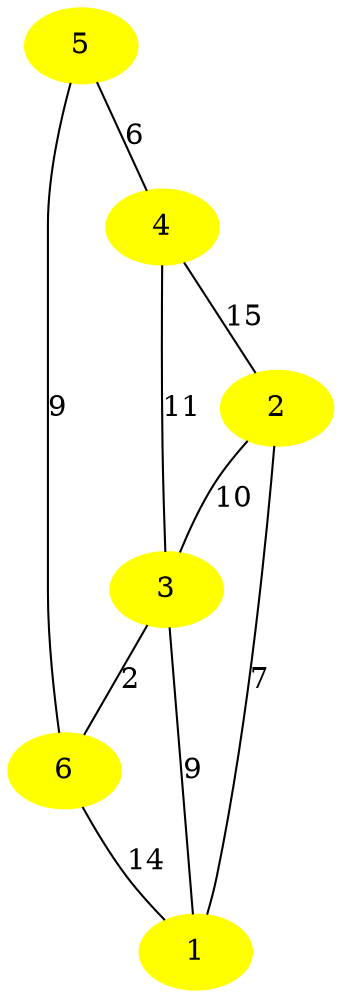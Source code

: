 digraph G{ 
node [style=filled, fontcolor=black];
n0[label="1", color=yellow];
n1[label="6", color=yellow];
n0[label="1", color=yellow];
n1 -> n0 [arrowhead=none, label="14"]
n2[label="3", color=yellow];
n2 -> n1 [arrowhead=none, label="2"]
n2 -> n0 [arrowhead=none, label="9"]
n3[label="2", color=yellow];
n3 -> n0 [arrowhead=none, label="7"]
n3 -> n2 [arrowhead=none, label="10"]
n5[label="4", color=yellow];
n4[label="5", color=yellow];
n4 -> n1 [arrowhead=none, label="9"]
n4 -> n5 [arrowhead=none, label="6"]
n5 -> n2 [arrowhead=none, label="11"]
n5 -> n3 [arrowhead=none, label="15"]
}
